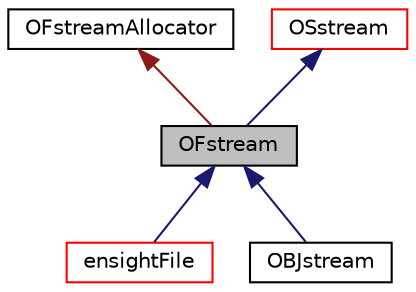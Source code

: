 digraph "OFstream"
{
  bgcolor="transparent";
  edge [fontname="Helvetica",fontsize="10",labelfontname="Helvetica",labelfontsize="10"];
  node [fontname="Helvetica",fontsize="10",shape=record];
  Node1 [label="OFstream",height=0.2,width=0.4,color="black", fillcolor="grey75", style="filled", fontcolor="black"];
  Node2 -> Node1 [dir="back",color="firebrick4",fontsize="10",style="solid",fontname="Helvetica"];
  Node2 [label="OFstreamAllocator",height=0.2,width=0.4,color="black",URL="$a01750.html",tooltip="A std::ostream with ability to handle compressed files. "];
  Node3 -> Node1 [dir="back",color="midnightblue",fontsize="10",style="solid",fontname="Helvetica"];
  Node3 [label="OSstream",height=0.2,width=0.4,color="red",URL="$a01781.html",tooltip="Generic output stream. "];
  Node1 -> Node4 [dir="back",color="midnightblue",fontsize="10",style="solid",fontname="Helvetica"];
  Node4 [label="ensightFile",height=0.2,width=0.4,color="red",URL="$a00655.html",tooltip="Ensight output with specialized write() for strings, integers and floats. Correctly handles binary wr..."];
  Node1 -> Node5 [dir="back",color="midnightblue",fontsize="10",style="solid",fontname="Helvetica"];
  Node5 [label="OBJstream",height=0.2,width=0.4,color="black",URL="$a01737.html",tooltip="OFstream which keeps track of vertices. "];
}
